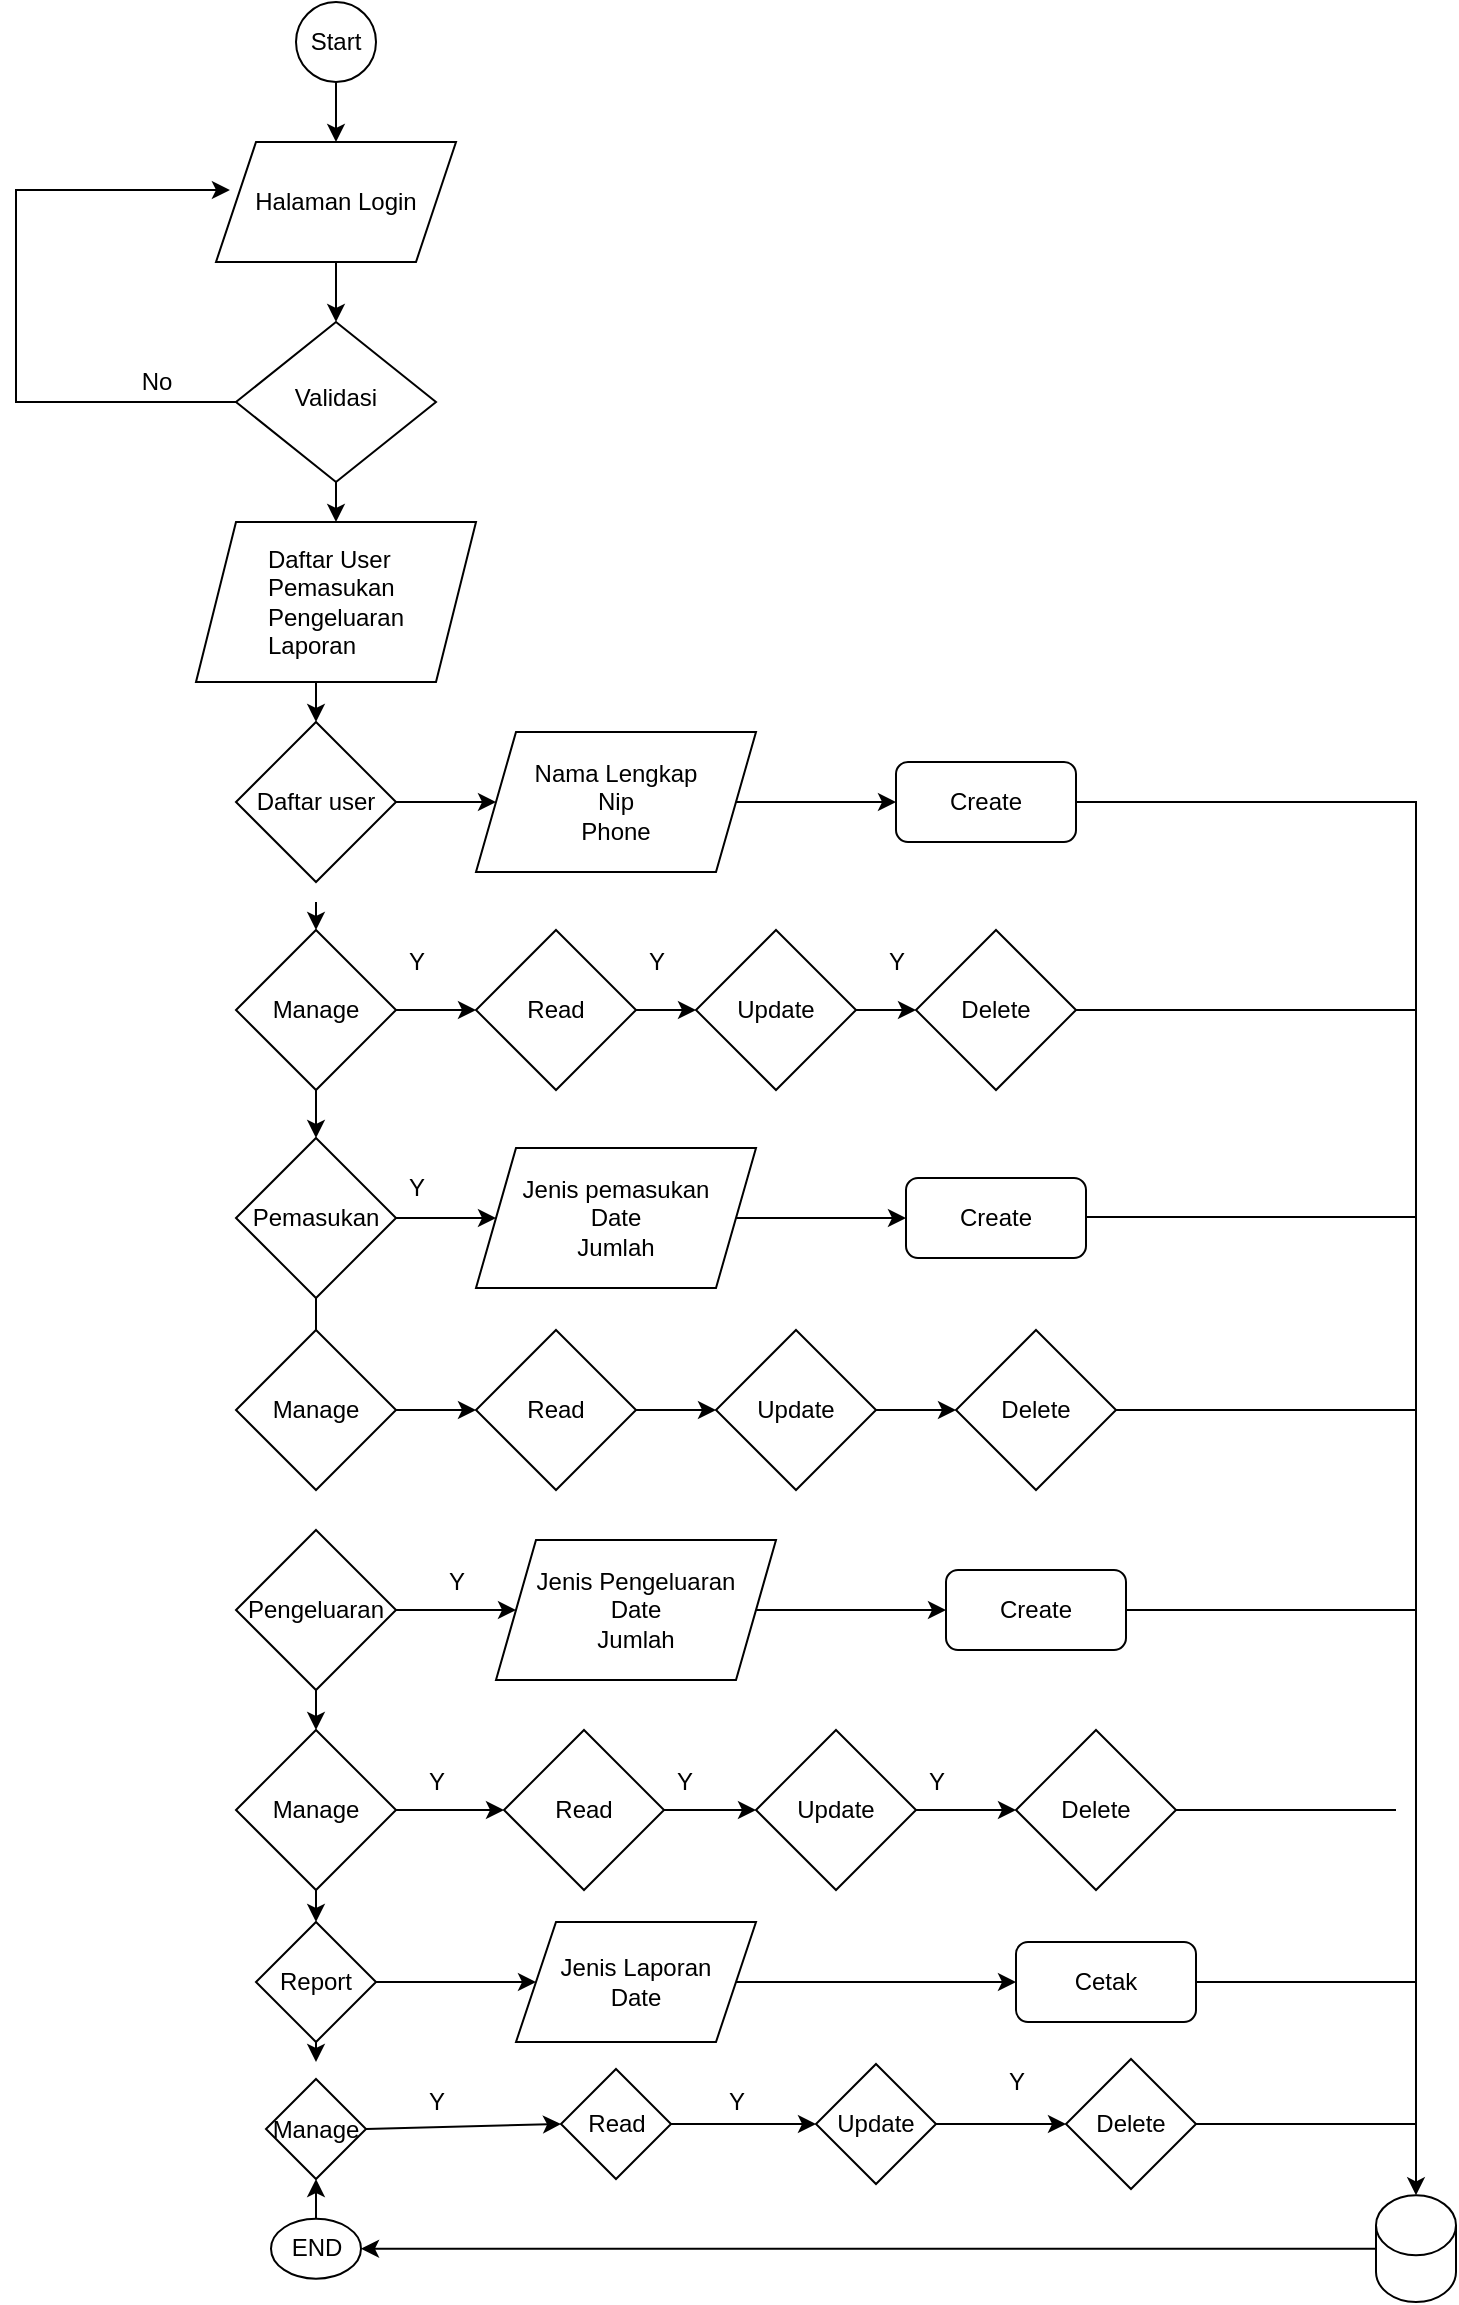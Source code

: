 <mxfile version="16.5.1" type="device"><diagram id="C5RBs43oDa-KdzZeNtuy" name="Page-1"><mxGraphModel dx="868" dy="563" grid="1" gridSize="10" guides="1" tooltips="1" connect="1" arrows="1" fold="1" page="1" pageScale="1" pageWidth="827" pageHeight="1169" math="0" shadow="0"><root><mxCell id="WIyWlLk6GJQsqaUBKTNV-0"/><mxCell id="WIyWlLk6GJQsqaUBKTNV-1" parent="WIyWlLk6GJQsqaUBKTNV-0"/><mxCell id="WIyWlLk6GJQsqaUBKTNV-6" value="Validasi" style="rhombus;whiteSpace=wrap;html=1;shadow=0;fontFamily=Helvetica;fontSize=12;align=center;strokeWidth=1;spacing=6;spacingTop=-4;" parent="WIyWlLk6GJQsqaUBKTNV-1" vertex="1"><mxGeometry x="170" y="170" width="100" height="80" as="geometry"/></mxCell><mxCell id="Ojrf8QeISL4BftmtHI5l-0" value="Start" style="ellipse;whiteSpace=wrap;html=1;aspect=fixed;" parent="WIyWlLk6GJQsqaUBKTNV-1" vertex="1"><mxGeometry x="200" y="10" width="40" height="40" as="geometry"/></mxCell><mxCell id="Ojrf8QeISL4BftmtHI5l-4" value="" style="endArrow=classic;html=1;rounded=0;exitX=0.5;exitY=1;exitDx=0;exitDy=0;" parent="WIyWlLk6GJQsqaUBKTNV-1" source="Ojrf8QeISL4BftmtHI5l-0" edge="1"><mxGeometry width="50" height="50" relative="1" as="geometry"><mxPoint x="320" y="110" as="sourcePoint"/><mxPoint x="220" y="80" as="targetPoint"/></mxGeometry></mxCell><mxCell id="Ojrf8QeISL4BftmtHI5l-5" value="Halaman Login" style="shape=parallelogram;perimeter=parallelogramPerimeter;whiteSpace=wrap;html=1;fixedSize=1;" parent="WIyWlLk6GJQsqaUBKTNV-1" vertex="1"><mxGeometry x="160" y="80" width="120" height="60" as="geometry"/></mxCell><mxCell id="Ojrf8QeISL4BftmtHI5l-6" value="" style="endArrow=classic;html=1;rounded=0;exitX=0.5;exitY=1;exitDx=0;exitDy=0;" parent="WIyWlLk6GJQsqaUBKTNV-1" source="Ojrf8QeISL4BftmtHI5l-5" target="WIyWlLk6GJQsqaUBKTNV-6" edge="1"><mxGeometry width="50" height="50" relative="1" as="geometry"><mxPoint x="210" y="180" as="sourcePoint"/><mxPoint x="260" y="130" as="targetPoint"/></mxGeometry></mxCell><mxCell id="Ojrf8QeISL4BftmtHI5l-9" value="" style="endArrow=classic;html=1;rounded=0;exitX=0;exitY=0.5;exitDx=0;exitDy=0;entryX=0.058;entryY=0.4;entryDx=0;entryDy=0;entryPerimeter=0;" parent="WIyWlLk6GJQsqaUBKTNV-1" source="WIyWlLk6GJQsqaUBKTNV-6" target="Ojrf8QeISL4BftmtHI5l-5" edge="1"><mxGeometry width="50" height="50" relative="1" as="geometry"><mxPoint x="150" y="220" as="sourcePoint"/><mxPoint x="100" y="160" as="targetPoint"/><Array as="points"><mxPoint x="60" y="210"/><mxPoint x="60" y="104"/></Array></mxGeometry></mxCell><mxCell id="Ojrf8QeISL4BftmtHI5l-11" value="No" style="text;html=1;align=center;verticalAlign=middle;resizable=0;points=[];autosize=1;strokeColor=none;fillColor=none;" parent="WIyWlLk6GJQsqaUBKTNV-1" vertex="1"><mxGeometry x="115" y="190" width="30" height="20" as="geometry"/></mxCell><mxCell id="Ojrf8QeISL4BftmtHI5l-13" value="&lt;div style=&quot;text-align: left&quot;&gt;&lt;span&gt;Daftar User&lt;/span&gt;&lt;/div&gt;&lt;div style=&quot;text-align: left&quot;&gt;&lt;span&gt;Pemasukan&lt;/span&gt;&lt;/div&gt;&lt;div style=&quot;text-align: left&quot;&gt;&lt;span&gt;Pengeluaran&lt;/span&gt;&lt;/div&gt;&lt;div style=&quot;text-align: left&quot;&gt;&lt;span&gt;Laporan&lt;/span&gt;&lt;/div&gt;" style="shape=parallelogram;perimeter=parallelogramPerimeter;whiteSpace=wrap;html=1;fixedSize=1;" parent="WIyWlLk6GJQsqaUBKTNV-1" vertex="1"><mxGeometry x="150" y="270" width="140" height="80" as="geometry"/></mxCell><mxCell id="Ojrf8QeISL4BftmtHI5l-14" value="" style="endArrow=classic;html=1;rounded=0;entryX=0.5;entryY=0;entryDx=0;entryDy=0;" parent="WIyWlLk6GJQsqaUBKTNV-1" target="Ojrf8QeISL4BftmtHI5l-13" edge="1"><mxGeometry width="50" height="50" relative="1" as="geometry"><mxPoint x="220" y="250" as="sourcePoint"/><mxPoint x="270" y="200" as="targetPoint"/></mxGeometry></mxCell><mxCell id="Ojrf8QeISL4BftmtHI5l-21" style="edgeStyle=orthogonalEdgeStyle;rounded=0;orthogonalLoop=1;jettySize=auto;html=1;exitX=1;exitY=0.5;exitDx=0;exitDy=0;entryX=0;entryY=0.5;entryDx=0;entryDy=0;" parent="WIyWlLk6GJQsqaUBKTNV-1" source="Ojrf8QeISL4BftmtHI5l-15" target="Ojrf8QeISL4BftmtHI5l-17" edge="1"><mxGeometry relative="1" as="geometry"/></mxCell><mxCell id="Ojrf8QeISL4BftmtHI5l-15" value="Daftar user" style="rhombus;whiteSpace=wrap;html=1;" parent="WIyWlLk6GJQsqaUBKTNV-1" vertex="1"><mxGeometry x="170" y="370" width="80" height="80" as="geometry"/></mxCell><mxCell id="Ojrf8QeISL4BftmtHI5l-16" value="" style="endArrow=classic;html=1;rounded=0;entryX=0.5;entryY=0;entryDx=0;entryDy=0;" parent="WIyWlLk6GJQsqaUBKTNV-1" target="Ojrf8QeISL4BftmtHI5l-15" edge="1"><mxGeometry width="50" height="50" relative="1" as="geometry"><mxPoint x="210" y="350" as="sourcePoint"/><mxPoint x="260" y="300" as="targetPoint"/></mxGeometry></mxCell><mxCell id="Ojrf8QeISL4BftmtHI5l-17" value="Nama Lengkap&lt;br&gt;Nip&lt;br&gt;Phone" style="shape=parallelogram;perimeter=parallelogramPerimeter;whiteSpace=wrap;html=1;fixedSize=1;" parent="WIyWlLk6GJQsqaUBKTNV-1" vertex="1"><mxGeometry x="290" y="375" width="140" height="70" as="geometry"/></mxCell><mxCell id="Ojrf8QeISL4BftmtHI5l-18" value="" style="endArrow=classic;html=1;rounded=0;" parent="WIyWlLk6GJQsqaUBKTNV-1" target="Ojrf8QeISL4BftmtHI5l-25" edge="1"><mxGeometry width="50" height="50" relative="1" as="geometry"><mxPoint x="210" y="460" as="sourcePoint"/><mxPoint x="260" y="410" as="targetPoint"/></mxGeometry></mxCell><mxCell id="Ojrf8QeISL4BftmtHI5l-20" value="" style="endArrow=classic;html=1;rounded=0;exitX=1;exitY=0.5;exitDx=0;exitDy=0;entryX=0;entryY=0.5;entryDx=0;entryDy=0;" parent="WIyWlLk6GJQsqaUBKTNV-1" source="Ojrf8QeISL4BftmtHI5l-17" target="WIyWlLk6GJQsqaUBKTNV-11" edge="1"><mxGeometry width="50" height="50" relative="1" as="geometry"><mxPoint x="410" y="455" as="sourcePoint"/><mxPoint x="460" y="410" as="targetPoint"/></mxGeometry></mxCell><mxCell id="Ojrf8QeISL4BftmtHI5l-23" value="" style="shape=cylinder3;whiteSpace=wrap;html=1;boundedLbl=1;backgroundOutline=1;size=15;" parent="WIyWlLk6GJQsqaUBKTNV-1" vertex="1"><mxGeometry x="740" y="1106.67" width="40" height="53.33" as="geometry"/></mxCell><mxCell id="Ojrf8QeISL4BftmtHI5l-24" value="" style="endArrow=classic;html=1;rounded=0;startArrow=none;exitX=1;exitY=0.5;exitDx=0;exitDy=0;" parent="WIyWlLk6GJQsqaUBKTNV-1" source="WIyWlLk6GJQsqaUBKTNV-11" edge="1"><mxGeometry width="50" height="50" relative="1" as="geometry"><mxPoint x="590" y="436.67" as="sourcePoint"/><mxPoint x="760" y="1106.67" as="targetPoint"/><Array as="points"><mxPoint x="760" y="410"/></Array></mxGeometry></mxCell><mxCell id="Ojrf8QeISL4BftmtHI5l-41" style="edgeStyle=orthogonalEdgeStyle;rounded=0;orthogonalLoop=1;jettySize=auto;html=1;exitX=0.5;exitY=1;exitDx=0;exitDy=0;entryX=0.5;entryY=0;entryDx=0;entryDy=0;" parent="WIyWlLk6GJQsqaUBKTNV-1" source="Ojrf8QeISL4BftmtHI5l-25" target="Ojrf8QeISL4BftmtHI5l-37" edge="1"><mxGeometry relative="1" as="geometry"/></mxCell><mxCell id="Ojrf8QeISL4BftmtHI5l-25" value="Manage" style="rhombus;whiteSpace=wrap;html=1;" parent="WIyWlLk6GJQsqaUBKTNV-1" vertex="1"><mxGeometry x="170" y="474" width="80" height="80" as="geometry"/></mxCell><mxCell id="Ojrf8QeISL4BftmtHI5l-26" value="Read" style="rhombus;whiteSpace=wrap;html=1;" parent="WIyWlLk6GJQsqaUBKTNV-1" vertex="1"><mxGeometry x="290" y="474" width="80" height="80" as="geometry"/></mxCell><mxCell id="Ojrf8QeISL4BftmtHI5l-27" value="Update" style="rhombus;whiteSpace=wrap;html=1;" parent="WIyWlLk6GJQsqaUBKTNV-1" vertex="1"><mxGeometry x="400" y="474" width="80" height="80" as="geometry"/></mxCell><mxCell id="Ojrf8QeISL4BftmtHI5l-28" value="Delete" style="rhombus;whiteSpace=wrap;html=1;" parent="WIyWlLk6GJQsqaUBKTNV-1" vertex="1"><mxGeometry x="510" y="474" width="80" height="80" as="geometry"/></mxCell><mxCell id="Ojrf8QeISL4BftmtHI5l-29" value="" style="endArrow=classic;html=1;rounded=0;exitX=1;exitY=0.5;exitDx=0;exitDy=0;entryX=0;entryY=0.5;entryDx=0;entryDy=0;" parent="WIyWlLk6GJQsqaUBKTNV-1" source="Ojrf8QeISL4BftmtHI5l-25" target="Ojrf8QeISL4BftmtHI5l-26" edge="1"><mxGeometry width="50" height="50" relative="1" as="geometry"><mxPoint x="390" y="590" as="sourcePoint"/><mxPoint x="440" y="540" as="targetPoint"/></mxGeometry></mxCell><mxCell id="Ojrf8QeISL4BftmtHI5l-30" value="" style="endArrow=classic;html=1;rounded=0;exitX=1;exitY=0.5;exitDx=0;exitDy=0;entryX=0;entryY=0.5;entryDx=0;entryDy=0;" parent="WIyWlLk6GJQsqaUBKTNV-1" source="Ojrf8QeISL4BftmtHI5l-26" target="Ojrf8QeISL4BftmtHI5l-27" edge="1"><mxGeometry width="50" height="50" relative="1" as="geometry"><mxPoint x="390" y="590" as="sourcePoint"/><mxPoint x="440" y="540" as="targetPoint"/></mxGeometry></mxCell><mxCell id="Ojrf8QeISL4BftmtHI5l-31" value="" style="endArrow=classic;html=1;rounded=0;entryX=0;entryY=0.5;entryDx=0;entryDy=0;exitX=1;exitY=0.5;exitDx=0;exitDy=0;" parent="WIyWlLk6GJQsqaUBKTNV-1" source="Ojrf8QeISL4BftmtHI5l-27" target="Ojrf8QeISL4BftmtHI5l-28" edge="1"><mxGeometry width="50" height="50" relative="1" as="geometry"><mxPoint x="390" y="590" as="sourcePoint"/><mxPoint x="440" y="540" as="targetPoint"/></mxGeometry></mxCell><mxCell id="Ojrf8QeISL4BftmtHI5l-32" value="" style="endArrow=none;html=1;rounded=0;exitX=1;exitY=0.5;exitDx=0;exitDy=0;" parent="WIyWlLk6GJQsqaUBKTNV-1" source="Ojrf8QeISL4BftmtHI5l-28" edge="1"><mxGeometry width="50" height="50" relative="1" as="geometry"><mxPoint x="390" y="590" as="sourcePoint"/><mxPoint x="760" y="514" as="targetPoint"/></mxGeometry></mxCell><mxCell id="Ojrf8QeISL4BftmtHI5l-33" value="END" style="ellipse;whiteSpace=wrap;html=1;" parent="WIyWlLk6GJQsqaUBKTNV-1" vertex="1"><mxGeometry x="187.5" y="1118.34" width="45" height="30" as="geometry"/></mxCell><mxCell id="Ojrf8QeISL4BftmtHI5l-34" value="" style="endArrow=classic;html=1;rounded=0;exitX=0;exitY=0.5;exitDx=0;exitDy=0;exitPerimeter=0;" parent="WIyWlLk6GJQsqaUBKTNV-1" source="Ojrf8QeISL4BftmtHI5l-23" target="Ojrf8QeISL4BftmtHI5l-33" edge="1"><mxGeometry width="50" height="50" relative="1" as="geometry"><mxPoint x="390" y="890" as="sourcePoint"/><mxPoint x="440" y="840" as="targetPoint"/></mxGeometry></mxCell><mxCell id="WIyWlLk6GJQsqaUBKTNV-11" value="Create" style="rounded=1;whiteSpace=wrap;html=1;fontSize=12;glass=0;strokeWidth=1;shadow=0;" parent="WIyWlLk6GJQsqaUBKTNV-1" vertex="1"><mxGeometry x="500" y="390" width="90" height="40" as="geometry"/></mxCell><mxCell id="Ojrf8QeISL4BftmtHI5l-61" style="edgeStyle=orthogonalEdgeStyle;rounded=0;orthogonalLoop=1;jettySize=auto;html=1;exitX=0.5;exitY=1;exitDx=0;exitDy=0;" parent="WIyWlLk6GJQsqaUBKTNV-1" source="Ojrf8QeISL4BftmtHI5l-37" edge="1"><mxGeometry relative="1" as="geometry"><mxPoint x="210" y="710" as="targetPoint"/></mxGeometry></mxCell><mxCell id="Ojrf8QeISL4BftmtHI5l-37" value="Pemasukan" style="rhombus;whiteSpace=wrap;html=1;" parent="WIyWlLk6GJQsqaUBKTNV-1" vertex="1"><mxGeometry x="170" y="578" width="80" height="80" as="geometry"/></mxCell><mxCell id="Ojrf8QeISL4BftmtHI5l-38" value="Jenis pemasukan&lt;br&gt;Date&lt;br&gt;Jumlah" style="shape=parallelogram;perimeter=parallelogramPerimeter;whiteSpace=wrap;html=1;fixedSize=1;" parent="WIyWlLk6GJQsqaUBKTNV-1" vertex="1"><mxGeometry x="290" y="583" width="140" height="70" as="geometry"/></mxCell><mxCell id="Ojrf8QeISL4BftmtHI5l-39" value="" style="endArrow=classic;html=1;rounded=0;entryX=0;entryY=0.5;entryDx=0;entryDy=0;exitX=1;exitY=0.5;exitDx=0;exitDy=0;" parent="WIyWlLk6GJQsqaUBKTNV-1" source="Ojrf8QeISL4BftmtHI5l-38" target="Ojrf8QeISL4BftmtHI5l-43" edge="1"><mxGeometry width="50" height="50" relative="1" as="geometry"><mxPoint x="420" y="640" as="sourcePoint"/><mxPoint x="450" y="585" as="targetPoint"/></mxGeometry></mxCell><mxCell id="Ojrf8QeISL4BftmtHI5l-43" value="Create" style="rounded=1;whiteSpace=wrap;html=1;fontSize=12;glass=0;strokeWidth=1;shadow=0;" parent="WIyWlLk6GJQsqaUBKTNV-1" vertex="1"><mxGeometry x="505" y="598" width="90" height="40" as="geometry"/></mxCell><mxCell id="Ojrf8QeISL4BftmtHI5l-46" value="" style="endArrow=none;html=1;rounded=0;" parent="WIyWlLk6GJQsqaUBKTNV-1" edge="1"><mxGeometry width="50" height="50" relative="1" as="geometry"><mxPoint x="595" y="617.5" as="sourcePoint"/><mxPoint x="760" y="617.5" as="targetPoint"/></mxGeometry></mxCell><mxCell id="Ojrf8QeISL4BftmtHI5l-56" value="Delete" style="rhombus;whiteSpace=wrap;html=1;" parent="WIyWlLk6GJQsqaUBKTNV-1" vertex="1"><mxGeometry x="530" y="674" width="80" height="80" as="geometry"/></mxCell><mxCell id="Ojrf8QeISL4BftmtHI5l-64" value="" style="endArrow=none;html=1;rounded=0;exitX=1;exitY=0.5;exitDx=0;exitDy=0;" parent="WIyWlLk6GJQsqaUBKTNV-1" source="Ojrf8QeISL4BftmtHI5l-56" edge="1"><mxGeometry width="50" height="50" relative="1" as="geometry"><mxPoint x="390" y="690" as="sourcePoint"/><mxPoint x="760" y="714" as="targetPoint"/></mxGeometry></mxCell><mxCell id="Ojrf8QeISL4BftmtHI5l-68" style="edgeStyle=orthogonalEdgeStyle;rounded=0;orthogonalLoop=1;jettySize=auto;html=1;exitX=1;exitY=0.5;exitDx=0;exitDy=0;entryX=0;entryY=0.5;entryDx=0;entryDy=0;" parent="WIyWlLk6GJQsqaUBKTNV-1" source="Ojrf8QeISL4BftmtHI5l-65" target="Ojrf8QeISL4BftmtHI5l-66" edge="1"><mxGeometry relative="1" as="geometry"/></mxCell><mxCell id="Ojrf8QeISL4BftmtHI5l-76" style="edgeStyle=orthogonalEdgeStyle;rounded=0;orthogonalLoop=1;jettySize=auto;html=1;exitX=0.5;exitY=1;exitDx=0;exitDy=0;entryX=0.5;entryY=0;entryDx=0;entryDy=0;" parent="WIyWlLk6GJQsqaUBKTNV-1" source="Ojrf8QeISL4BftmtHI5l-65" target="Ojrf8QeISL4BftmtHI5l-72" edge="1"><mxGeometry relative="1" as="geometry"/></mxCell><mxCell id="Ojrf8QeISL4BftmtHI5l-65" value="Pengeluaran" style="rhombus;whiteSpace=wrap;html=1;" parent="WIyWlLk6GJQsqaUBKTNV-1" vertex="1"><mxGeometry x="170" y="774" width="80" height="80" as="geometry"/></mxCell><mxCell id="Ojrf8QeISL4BftmtHI5l-69" style="edgeStyle=orthogonalEdgeStyle;rounded=0;orthogonalLoop=1;jettySize=auto;html=1;exitX=1;exitY=0.5;exitDx=0;exitDy=0;entryX=0;entryY=0.5;entryDx=0;entryDy=0;" parent="WIyWlLk6GJQsqaUBKTNV-1" source="Ojrf8QeISL4BftmtHI5l-66" target="Ojrf8QeISL4BftmtHI5l-67" edge="1"><mxGeometry relative="1" as="geometry"/></mxCell><mxCell id="Ojrf8QeISL4BftmtHI5l-66" value="Jenis Pengeluaran&lt;br&gt;Date&lt;br&gt;Jumlah" style="shape=parallelogram;perimeter=parallelogramPerimeter;whiteSpace=wrap;html=1;fixedSize=1;" parent="WIyWlLk6GJQsqaUBKTNV-1" vertex="1"><mxGeometry x="300" y="779" width="140" height="70" as="geometry"/></mxCell><mxCell id="Ojrf8QeISL4BftmtHI5l-67" value="Create" style="rounded=1;whiteSpace=wrap;html=1;fontSize=12;glass=0;strokeWidth=1;shadow=0;" parent="WIyWlLk6GJQsqaUBKTNV-1" vertex="1"><mxGeometry x="525" y="794" width="90" height="40" as="geometry"/></mxCell><mxCell id="Ojrf8QeISL4BftmtHI5l-70" value="" style="endArrow=none;html=1;rounded=0;exitX=1;exitY=0.5;exitDx=0;exitDy=0;" parent="WIyWlLk6GJQsqaUBKTNV-1" source="Ojrf8QeISL4BftmtHI5l-67" edge="1"><mxGeometry width="50" height="50" relative="1" as="geometry"><mxPoint x="630" y="860" as="sourcePoint"/><mxPoint x="760" y="814" as="targetPoint"/></mxGeometry></mxCell><mxCell id="Ojrf8QeISL4BftmtHI5l-77" style="edgeStyle=orthogonalEdgeStyle;rounded=0;orthogonalLoop=1;jettySize=auto;html=1;exitX=1;exitY=0.5;exitDx=0;exitDy=0;entryX=0;entryY=0.5;entryDx=0;entryDy=0;" parent="WIyWlLk6GJQsqaUBKTNV-1" source="Ojrf8QeISL4BftmtHI5l-72" target="Ojrf8QeISL4BftmtHI5l-73" edge="1"><mxGeometry relative="1" as="geometry"><mxPoint x="300" y="960" as="targetPoint"/></mxGeometry></mxCell><mxCell id="Ojrf8QeISL4BftmtHI5l-127" style="edgeStyle=orthogonalEdgeStyle;rounded=0;orthogonalLoop=1;jettySize=auto;html=1;exitX=0.5;exitY=1;exitDx=0;exitDy=0;entryX=0.5;entryY=0;entryDx=0;entryDy=0;" parent="WIyWlLk6GJQsqaUBKTNV-1" source="Ojrf8QeISL4BftmtHI5l-72" target="Ojrf8QeISL4BftmtHI5l-94" edge="1"><mxGeometry relative="1" as="geometry"/></mxCell><mxCell id="Ojrf8QeISL4BftmtHI5l-72" value="Manage" style="rhombus;whiteSpace=wrap;html=1;" parent="WIyWlLk6GJQsqaUBKTNV-1" vertex="1"><mxGeometry x="170" y="874" width="80" height="80" as="geometry"/></mxCell><mxCell id="Ojrf8QeISL4BftmtHI5l-78" style="edgeStyle=orthogonalEdgeStyle;rounded=0;orthogonalLoop=1;jettySize=auto;html=1;exitX=1;exitY=0.5;exitDx=0;exitDy=0;entryX=0;entryY=0.5;entryDx=0;entryDy=0;" parent="WIyWlLk6GJQsqaUBKTNV-1" source="Ojrf8QeISL4BftmtHI5l-73" target="Ojrf8QeISL4BftmtHI5l-74" edge="1"><mxGeometry relative="1" as="geometry"/></mxCell><mxCell id="Ojrf8QeISL4BftmtHI5l-73" value="Read" style="rhombus;whiteSpace=wrap;html=1;" parent="WIyWlLk6GJQsqaUBKTNV-1" vertex="1"><mxGeometry x="304" y="874" width="80" height="80" as="geometry"/></mxCell><mxCell id="Ojrf8QeISL4BftmtHI5l-79" style="edgeStyle=orthogonalEdgeStyle;rounded=0;orthogonalLoop=1;jettySize=auto;html=1;exitX=1;exitY=0.5;exitDx=0;exitDy=0;entryX=0;entryY=0.5;entryDx=0;entryDy=0;" parent="WIyWlLk6GJQsqaUBKTNV-1" source="Ojrf8QeISL4BftmtHI5l-74" target="Ojrf8QeISL4BftmtHI5l-75" edge="1"><mxGeometry relative="1" as="geometry"/></mxCell><mxCell id="Ojrf8QeISL4BftmtHI5l-74" value="Update" style="rhombus;whiteSpace=wrap;html=1;" parent="WIyWlLk6GJQsqaUBKTNV-1" vertex="1"><mxGeometry x="430" y="874" width="80" height="80" as="geometry"/></mxCell><mxCell id="Ojrf8QeISL4BftmtHI5l-75" value="Delete" style="rhombus;whiteSpace=wrap;html=1;" parent="WIyWlLk6GJQsqaUBKTNV-1" vertex="1"><mxGeometry x="560" y="874" width="80" height="80" as="geometry"/></mxCell><mxCell id="Ojrf8QeISL4BftmtHI5l-84" value="" style="endArrow=none;html=1;rounded=0;exitX=1;exitY=0.5;exitDx=0;exitDy=0;" parent="WIyWlLk6GJQsqaUBKTNV-1" source="Ojrf8QeISL4BftmtHI5l-75" edge="1"><mxGeometry width="50" height="50" relative="1" as="geometry"><mxPoint x="390" y="890" as="sourcePoint"/><mxPoint x="750" y="914" as="targetPoint"/></mxGeometry></mxCell><mxCell id="Ojrf8QeISL4BftmtHI5l-88" value="Y" style="text;html=1;align=center;verticalAlign=middle;resizable=0;points=[];autosize=1;strokeColor=none;fillColor=none;" parent="WIyWlLk6GJQsqaUBKTNV-1" vertex="1"><mxGeometry x="270" y="790" width="20" height="20" as="geometry"/></mxCell><mxCell id="Ojrf8QeISL4BftmtHI5l-90" value="Y" style="text;html=1;align=center;verticalAlign=middle;resizable=0;points=[];autosize=1;strokeColor=none;fillColor=none;" parent="WIyWlLk6GJQsqaUBKTNV-1" vertex="1"><mxGeometry x="250" y="593" width="20" height="20" as="geometry"/></mxCell><mxCell id="Ojrf8QeISL4BftmtHI5l-91" value="Y" style="text;html=1;align=center;verticalAlign=middle;resizable=0;points=[];autosize=1;strokeColor=none;fillColor=none;" parent="WIyWlLk6GJQsqaUBKTNV-1" vertex="1"><mxGeometry x="260" y="890" width="20" height="20" as="geometry"/></mxCell><mxCell id="Ojrf8QeISL4BftmtHI5l-92" value="Y" style="text;html=1;align=center;verticalAlign=middle;resizable=0;points=[];autosize=1;strokeColor=none;fillColor=none;" parent="WIyWlLk6GJQsqaUBKTNV-1" vertex="1"><mxGeometry x="384" y="890" width="20" height="20" as="geometry"/></mxCell><mxCell id="Ojrf8QeISL4BftmtHI5l-93" value="Y" style="text;html=1;align=center;verticalAlign=middle;resizable=0;points=[];autosize=1;strokeColor=none;fillColor=none;" parent="WIyWlLk6GJQsqaUBKTNV-1" vertex="1"><mxGeometry x="510" y="890" width="20" height="20" as="geometry"/></mxCell><mxCell id="Ojrf8QeISL4BftmtHI5l-128" style="edgeStyle=orthogonalEdgeStyle;rounded=0;orthogonalLoop=1;jettySize=auto;html=1;exitX=0.5;exitY=1;exitDx=0;exitDy=0;" parent="WIyWlLk6GJQsqaUBKTNV-1" source="Ojrf8QeISL4BftmtHI5l-94" edge="1"><mxGeometry relative="1" as="geometry"><mxPoint x="210" y="1040" as="targetPoint"/></mxGeometry></mxCell><mxCell id="Ojrf8QeISL4BftmtHI5l-94" value="Report" style="rhombus;whiteSpace=wrap;html=1;" parent="WIyWlLk6GJQsqaUBKTNV-1" vertex="1"><mxGeometry x="180" y="970" width="60" height="60" as="geometry"/></mxCell><mxCell id="Ojrf8QeISL4BftmtHI5l-97" value="" style="endArrow=classic;html=1;rounded=0;exitX=1;exitY=0.5;exitDx=0;exitDy=0;entryX=0;entryY=0.5;entryDx=0;entryDy=0;" parent="WIyWlLk6GJQsqaUBKTNV-1" source="Ojrf8QeISL4BftmtHI5l-37" target="Ojrf8QeISL4BftmtHI5l-38" edge="1"><mxGeometry width="50" height="50" relative="1" as="geometry"><mxPoint x="390" y="590" as="sourcePoint"/><mxPoint x="440" y="540" as="targetPoint"/></mxGeometry></mxCell><mxCell id="Ojrf8QeISL4BftmtHI5l-101" value="Manage" style="rhombus;whiteSpace=wrap;html=1;" parent="WIyWlLk6GJQsqaUBKTNV-1" vertex="1"><mxGeometry x="170" y="674" width="80" height="80" as="geometry"/></mxCell><mxCell id="Ojrf8QeISL4BftmtHI5l-102" value="Read" style="rhombus;whiteSpace=wrap;html=1;" parent="WIyWlLk6GJQsqaUBKTNV-1" vertex="1"><mxGeometry x="290" y="674" width="80" height="80" as="geometry"/></mxCell><mxCell id="Ojrf8QeISL4BftmtHI5l-103" value="Update" style="rhombus;whiteSpace=wrap;html=1;" parent="WIyWlLk6GJQsqaUBKTNV-1" vertex="1"><mxGeometry x="410" y="674" width="80" height="80" as="geometry"/></mxCell><mxCell id="Ojrf8QeISL4BftmtHI5l-104" value="Jenis Laporan&lt;br&gt;Date" style="shape=parallelogram;perimeter=parallelogramPerimeter;whiteSpace=wrap;html=1;fixedSize=1;" parent="WIyWlLk6GJQsqaUBKTNV-1" vertex="1"><mxGeometry x="310" y="970" width="120" height="60" as="geometry"/></mxCell><mxCell id="Ojrf8QeISL4BftmtHI5l-105" value="Cetak" style="rounded=1;whiteSpace=wrap;html=1;fontSize=12;glass=0;strokeWidth=1;shadow=0;" parent="WIyWlLk6GJQsqaUBKTNV-1" vertex="1"><mxGeometry x="560" y="980" width="90" height="40" as="geometry"/></mxCell><mxCell id="Ojrf8QeISL4BftmtHI5l-106" value="" style="endArrow=classic;html=1;rounded=0;entryX=0;entryY=0.5;entryDx=0;entryDy=0;exitX=1;exitY=0.5;exitDx=0;exitDy=0;" parent="WIyWlLk6GJQsqaUBKTNV-1" source="Ojrf8QeISL4BftmtHI5l-104" target="Ojrf8QeISL4BftmtHI5l-105" edge="1"><mxGeometry width="50" height="50" relative="1" as="geometry"><mxPoint x="390" y="1080" as="sourcePoint"/><mxPoint x="440" y="1030" as="targetPoint"/></mxGeometry></mxCell><mxCell id="Ojrf8QeISL4BftmtHI5l-107" value="" style="endArrow=classic;html=1;rounded=0;exitX=1;exitY=0.5;exitDx=0;exitDy=0;entryX=0;entryY=0.5;entryDx=0;entryDy=0;" parent="WIyWlLk6GJQsqaUBKTNV-1" source="Ojrf8QeISL4BftmtHI5l-94" target="Ojrf8QeISL4BftmtHI5l-104" edge="1"><mxGeometry width="50" height="50" relative="1" as="geometry"><mxPoint x="390" y="1080" as="sourcePoint"/><mxPoint x="440" y="1030" as="targetPoint"/></mxGeometry></mxCell><mxCell id="Ojrf8QeISL4BftmtHI5l-108" value="" style="endArrow=none;html=1;rounded=0;exitX=1;exitY=0.5;exitDx=0;exitDy=0;" parent="WIyWlLk6GJQsqaUBKTNV-1" source="Ojrf8QeISL4BftmtHI5l-105" edge="1"><mxGeometry width="50" height="50" relative="1" as="geometry"><mxPoint x="390" y="1080" as="sourcePoint"/><mxPoint x="760" y="1000" as="targetPoint"/></mxGeometry></mxCell><mxCell id="Ojrf8QeISL4BftmtHI5l-109" value="Manage" style="rhombus;whiteSpace=wrap;html=1;" parent="WIyWlLk6GJQsqaUBKTNV-1" vertex="1"><mxGeometry x="185" y="1048.5" width="50" height="50" as="geometry"/></mxCell><mxCell id="Ojrf8QeISL4BftmtHI5l-110" value="Read" style="rhombus;whiteSpace=wrap;html=1;" parent="WIyWlLk6GJQsqaUBKTNV-1" vertex="1"><mxGeometry x="332.5" y="1043.5" width="55" height="55" as="geometry"/></mxCell><mxCell id="Ojrf8QeISL4BftmtHI5l-115" style="edgeStyle=orthogonalEdgeStyle;rounded=0;orthogonalLoop=1;jettySize=auto;html=1;exitX=1;exitY=0.5;exitDx=0;exitDy=0;entryX=0;entryY=0.5;entryDx=0;entryDy=0;" parent="WIyWlLk6GJQsqaUBKTNV-1" source="Ojrf8QeISL4BftmtHI5l-111" target="Ojrf8QeISL4BftmtHI5l-112" edge="1"><mxGeometry relative="1" as="geometry"/></mxCell><mxCell id="Ojrf8QeISL4BftmtHI5l-111" value="Update" style="rhombus;whiteSpace=wrap;html=1;" parent="WIyWlLk6GJQsqaUBKTNV-1" vertex="1"><mxGeometry x="460" y="1041" width="60" height="60" as="geometry"/></mxCell><mxCell id="Ojrf8QeISL4BftmtHI5l-112" value="Delete" style="rhombus;whiteSpace=wrap;html=1;" parent="WIyWlLk6GJQsqaUBKTNV-1" vertex="1"><mxGeometry x="585" y="1038.5" width="65" height="65" as="geometry"/></mxCell><mxCell id="Ojrf8QeISL4BftmtHI5l-113" value="" style="endArrow=classic;html=1;rounded=0;exitX=1;exitY=0.5;exitDx=0;exitDy=0;entryX=0;entryY=0.5;entryDx=0;entryDy=0;" parent="WIyWlLk6GJQsqaUBKTNV-1" source="Ojrf8QeISL4BftmtHI5l-109" target="Ojrf8QeISL4BftmtHI5l-110" edge="1"><mxGeometry width="50" height="50" relative="1" as="geometry"><mxPoint x="390" y="1080" as="sourcePoint"/><mxPoint x="440" y="1030" as="targetPoint"/></mxGeometry></mxCell><mxCell id="Ojrf8QeISL4BftmtHI5l-114" value="" style="endArrow=classic;html=1;rounded=0;exitX=1;exitY=0.5;exitDx=0;exitDy=0;entryX=0;entryY=0.5;entryDx=0;entryDy=0;" parent="WIyWlLk6GJQsqaUBKTNV-1" source="Ojrf8QeISL4BftmtHI5l-110" target="Ojrf8QeISL4BftmtHI5l-111" edge="1"><mxGeometry width="50" height="50" relative="1" as="geometry"><mxPoint x="390" y="1080" as="sourcePoint"/><mxPoint x="440" y="1030" as="targetPoint"/></mxGeometry></mxCell><mxCell id="Ojrf8QeISL4BftmtHI5l-116" value="" style="endArrow=none;html=1;rounded=0;exitX=1;exitY=0.5;exitDx=0;exitDy=0;" parent="WIyWlLk6GJQsqaUBKTNV-1" source="Ojrf8QeISL4BftmtHI5l-112" edge="1"><mxGeometry width="50" height="50" relative="1" as="geometry"><mxPoint x="640" y="1070" as="sourcePoint"/><mxPoint x="760" y="1071" as="targetPoint"/></mxGeometry></mxCell><mxCell id="Ojrf8QeISL4BftmtHI5l-117" value="Y" style="text;html=1;align=center;verticalAlign=middle;resizable=0;points=[];autosize=1;strokeColor=none;fillColor=none;" parent="WIyWlLk6GJQsqaUBKTNV-1" vertex="1"><mxGeometry x="260" y="1050" width="20" height="20" as="geometry"/></mxCell><mxCell id="Ojrf8QeISL4BftmtHI5l-118" value="Y" style="text;html=1;align=center;verticalAlign=middle;resizable=0;points=[];autosize=1;strokeColor=none;fillColor=none;" parent="WIyWlLk6GJQsqaUBKTNV-1" vertex="1"><mxGeometry x="410" y="1050" width="20" height="20" as="geometry"/></mxCell><mxCell id="Ojrf8QeISL4BftmtHI5l-119" value="Y" style="text;html=1;align=center;verticalAlign=middle;resizable=0;points=[];autosize=1;strokeColor=none;fillColor=none;" parent="WIyWlLk6GJQsqaUBKTNV-1" vertex="1"><mxGeometry x="550" y="1040" width="20" height="20" as="geometry"/></mxCell><mxCell id="Ojrf8QeISL4BftmtHI5l-120" value="" style="endArrow=classic;html=1;rounded=0;exitX=0.5;exitY=0;exitDx=0;exitDy=0;entryX=0.5;entryY=1;entryDx=0;entryDy=0;" parent="WIyWlLk6GJQsqaUBKTNV-1" source="Ojrf8QeISL4BftmtHI5l-33" target="Ojrf8QeISL4BftmtHI5l-109" edge="1"><mxGeometry width="50" height="50" relative="1" as="geometry"><mxPoint x="390" y="1080" as="sourcePoint"/><mxPoint x="440" y="1030" as="targetPoint"/></mxGeometry></mxCell><mxCell id="Ojrf8QeISL4BftmtHI5l-121" value="Y" style="text;html=1;align=center;verticalAlign=middle;resizable=0;points=[];autosize=1;strokeColor=none;fillColor=none;" parent="WIyWlLk6GJQsqaUBKTNV-1" vertex="1"><mxGeometry x="250" y="480" width="20" height="20" as="geometry"/></mxCell><mxCell id="Ojrf8QeISL4BftmtHI5l-122" value="Y" style="text;html=1;align=center;verticalAlign=middle;resizable=0;points=[];autosize=1;strokeColor=none;fillColor=none;" parent="WIyWlLk6GJQsqaUBKTNV-1" vertex="1"><mxGeometry x="370" y="480" width="20" height="20" as="geometry"/></mxCell><mxCell id="Ojrf8QeISL4BftmtHI5l-123" value="Y" style="text;html=1;align=center;verticalAlign=middle;resizable=0;points=[];autosize=1;strokeColor=none;fillColor=none;" parent="WIyWlLk6GJQsqaUBKTNV-1" vertex="1"><mxGeometry x="490" y="480" width="20" height="20" as="geometry"/></mxCell><mxCell id="Ojrf8QeISL4BftmtHI5l-124" value="" style="endArrow=classic;html=1;rounded=0;exitX=1;exitY=0.5;exitDx=0;exitDy=0;entryX=0;entryY=0.5;entryDx=0;entryDy=0;" parent="WIyWlLk6GJQsqaUBKTNV-1" source="Ojrf8QeISL4BftmtHI5l-101" target="Ojrf8QeISL4BftmtHI5l-102" edge="1"><mxGeometry width="50" height="50" relative="1" as="geometry"><mxPoint x="390" y="680" as="sourcePoint"/><mxPoint x="440" y="630" as="targetPoint"/></mxGeometry></mxCell><mxCell id="Ojrf8QeISL4BftmtHI5l-125" value="" style="endArrow=classic;html=1;rounded=0;exitX=1;exitY=0.5;exitDx=0;exitDy=0;entryX=0;entryY=0.5;entryDx=0;entryDy=0;" parent="WIyWlLk6GJQsqaUBKTNV-1" source="Ojrf8QeISL4BftmtHI5l-102" target="Ojrf8QeISL4BftmtHI5l-103" edge="1"><mxGeometry width="50" height="50" relative="1" as="geometry"><mxPoint x="390" y="680" as="sourcePoint"/><mxPoint x="440" y="630" as="targetPoint"/></mxGeometry></mxCell><mxCell id="Ojrf8QeISL4BftmtHI5l-126" value="" style="endArrow=classic;html=1;rounded=0;entryX=0;entryY=0.5;entryDx=0;entryDy=0;" parent="WIyWlLk6GJQsqaUBKTNV-1" source="Ojrf8QeISL4BftmtHI5l-103" target="Ojrf8QeISL4BftmtHI5l-56" edge="1"><mxGeometry width="50" height="50" relative="1" as="geometry"><mxPoint x="390" y="680" as="sourcePoint"/><mxPoint x="440" y="630" as="targetPoint"/></mxGeometry></mxCell></root></mxGraphModel></diagram></mxfile>